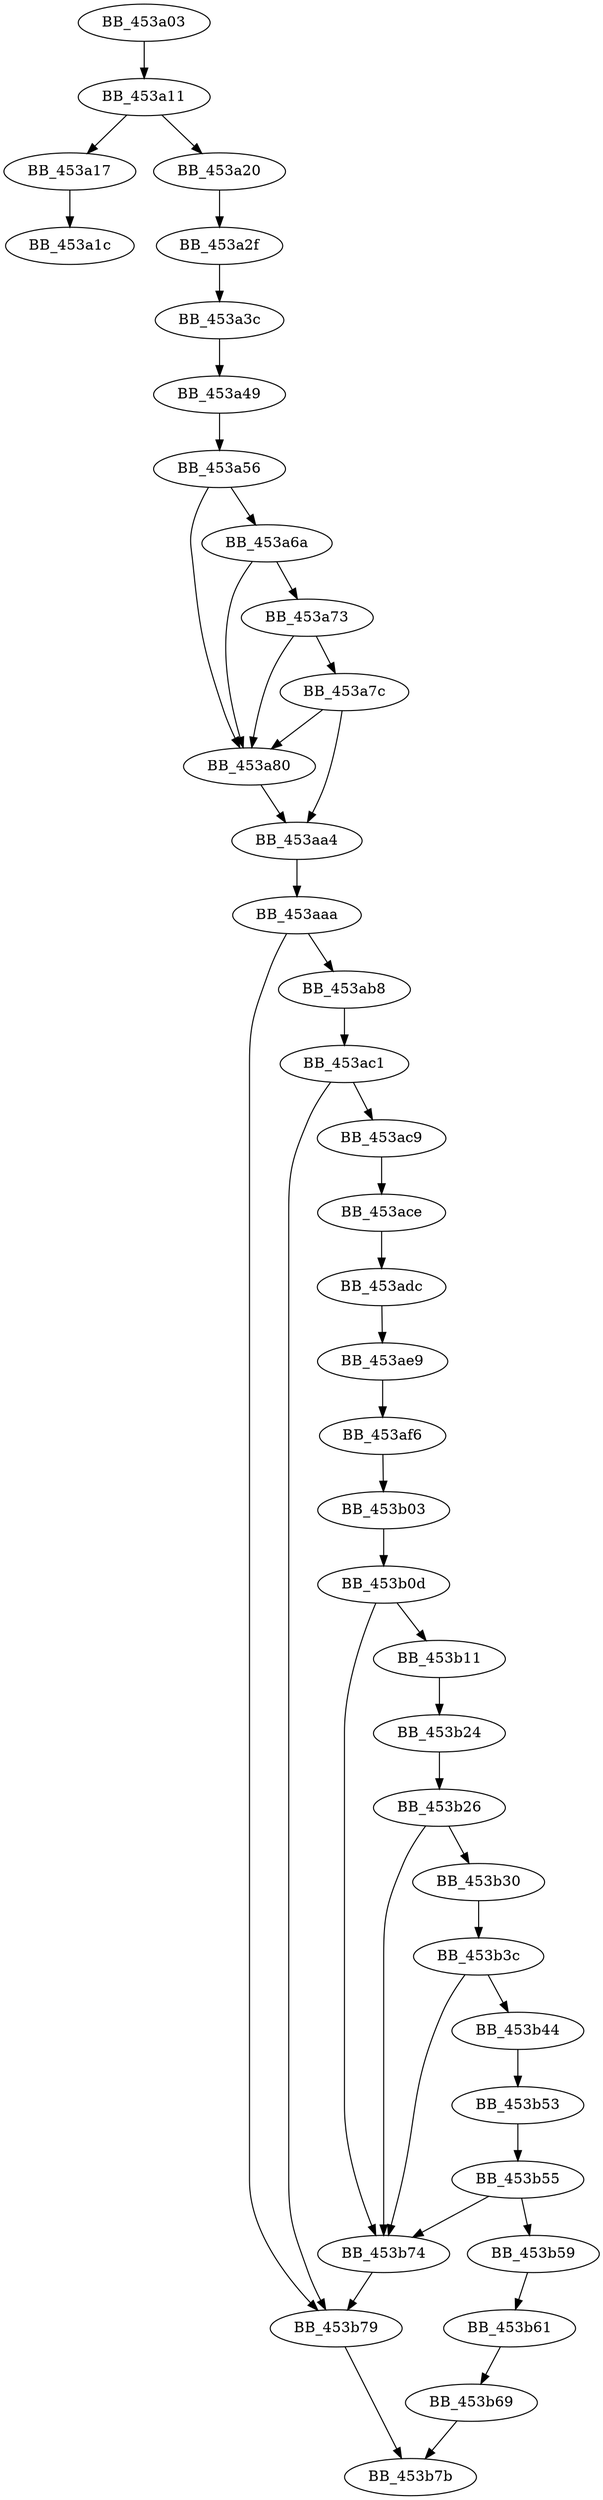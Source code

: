 DiGraph sub_453A03{
BB_453a03->BB_453a11
BB_453a11->BB_453a17
BB_453a11->BB_453a20
BB_453a17->BB_453a1c
BB_453a20->BB_453a2f
BB_453a2f->BB_453a3c
BB_453a3c->BB_453a49
BB_453a49->BB_453a56
BB_453a56->BB_453a6a
BB_453a56->BB_453a80
BB_453a6a->BB_453a73
BB_453a6a->BB_453a80
BB_453a73->BB_453a7c
BB_453a73->BB_453a80
BB_453a7c->BB_453a80
BB_453a7c->BB_453aa4
BB_453a80->BB_453aa4
BB_453aa4->BB_453aaa
BB_453aaa->BB_453ab8
BB_453aaa->BB_453b79
BB_453ab8->BB_453ac1
BB_453ac1->BB_453ac9
BB_453ac1->BB_453b79
BB_453ac9->BB_453ace
BB_453ace->BB_453adc
BB_453adc->BB_453ae9
BB_453ae9->BB_453af6
BB_453af6->BB_453b03
BB_453b03->BB_453b0d
BB_453b0d->BB_453b11
BB_453b0d->BB_453b74
BB_453b11->BB_453b24
BB_453b24->BB_453b26
BB_453b26->BB_453b30
BB_453b26->BB_453b74
BB_453b30->BB_453b3c
BB_453b3c->BB_453b44
BB_453b3c->BB_453b74
BB_453b44->BB_453b53
BB_453b53->BB_453b55
BB_453b55->BB_453b59
BB_453b55->BB_453b74
BB_453b59->BB_453b61
BB_453b61->BB_453b69
BB_453b69->BB_453b7b
BB_453b74->BB_453b79
BB_453b79->BB_453b7b
}
